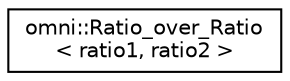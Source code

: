 digraph "Graphical Class Hierarchy"
{
  edge [fontname="Helvetica",fontsize="10",labelfontname="Helvetica",labelfontsize="10"];
  node [fontname="Helvetica",fontsize="10",shape=record];
  rankdir="LR";
  Node0 [label="omni::Ratio_over_Ratio\l\< ratio1, ratio2 \>",height=0.2,width=0.4,color="black", fillcolor="white", style="filled",URL="$classomni_1_1Ratio__over__Ratio.html"];
}
